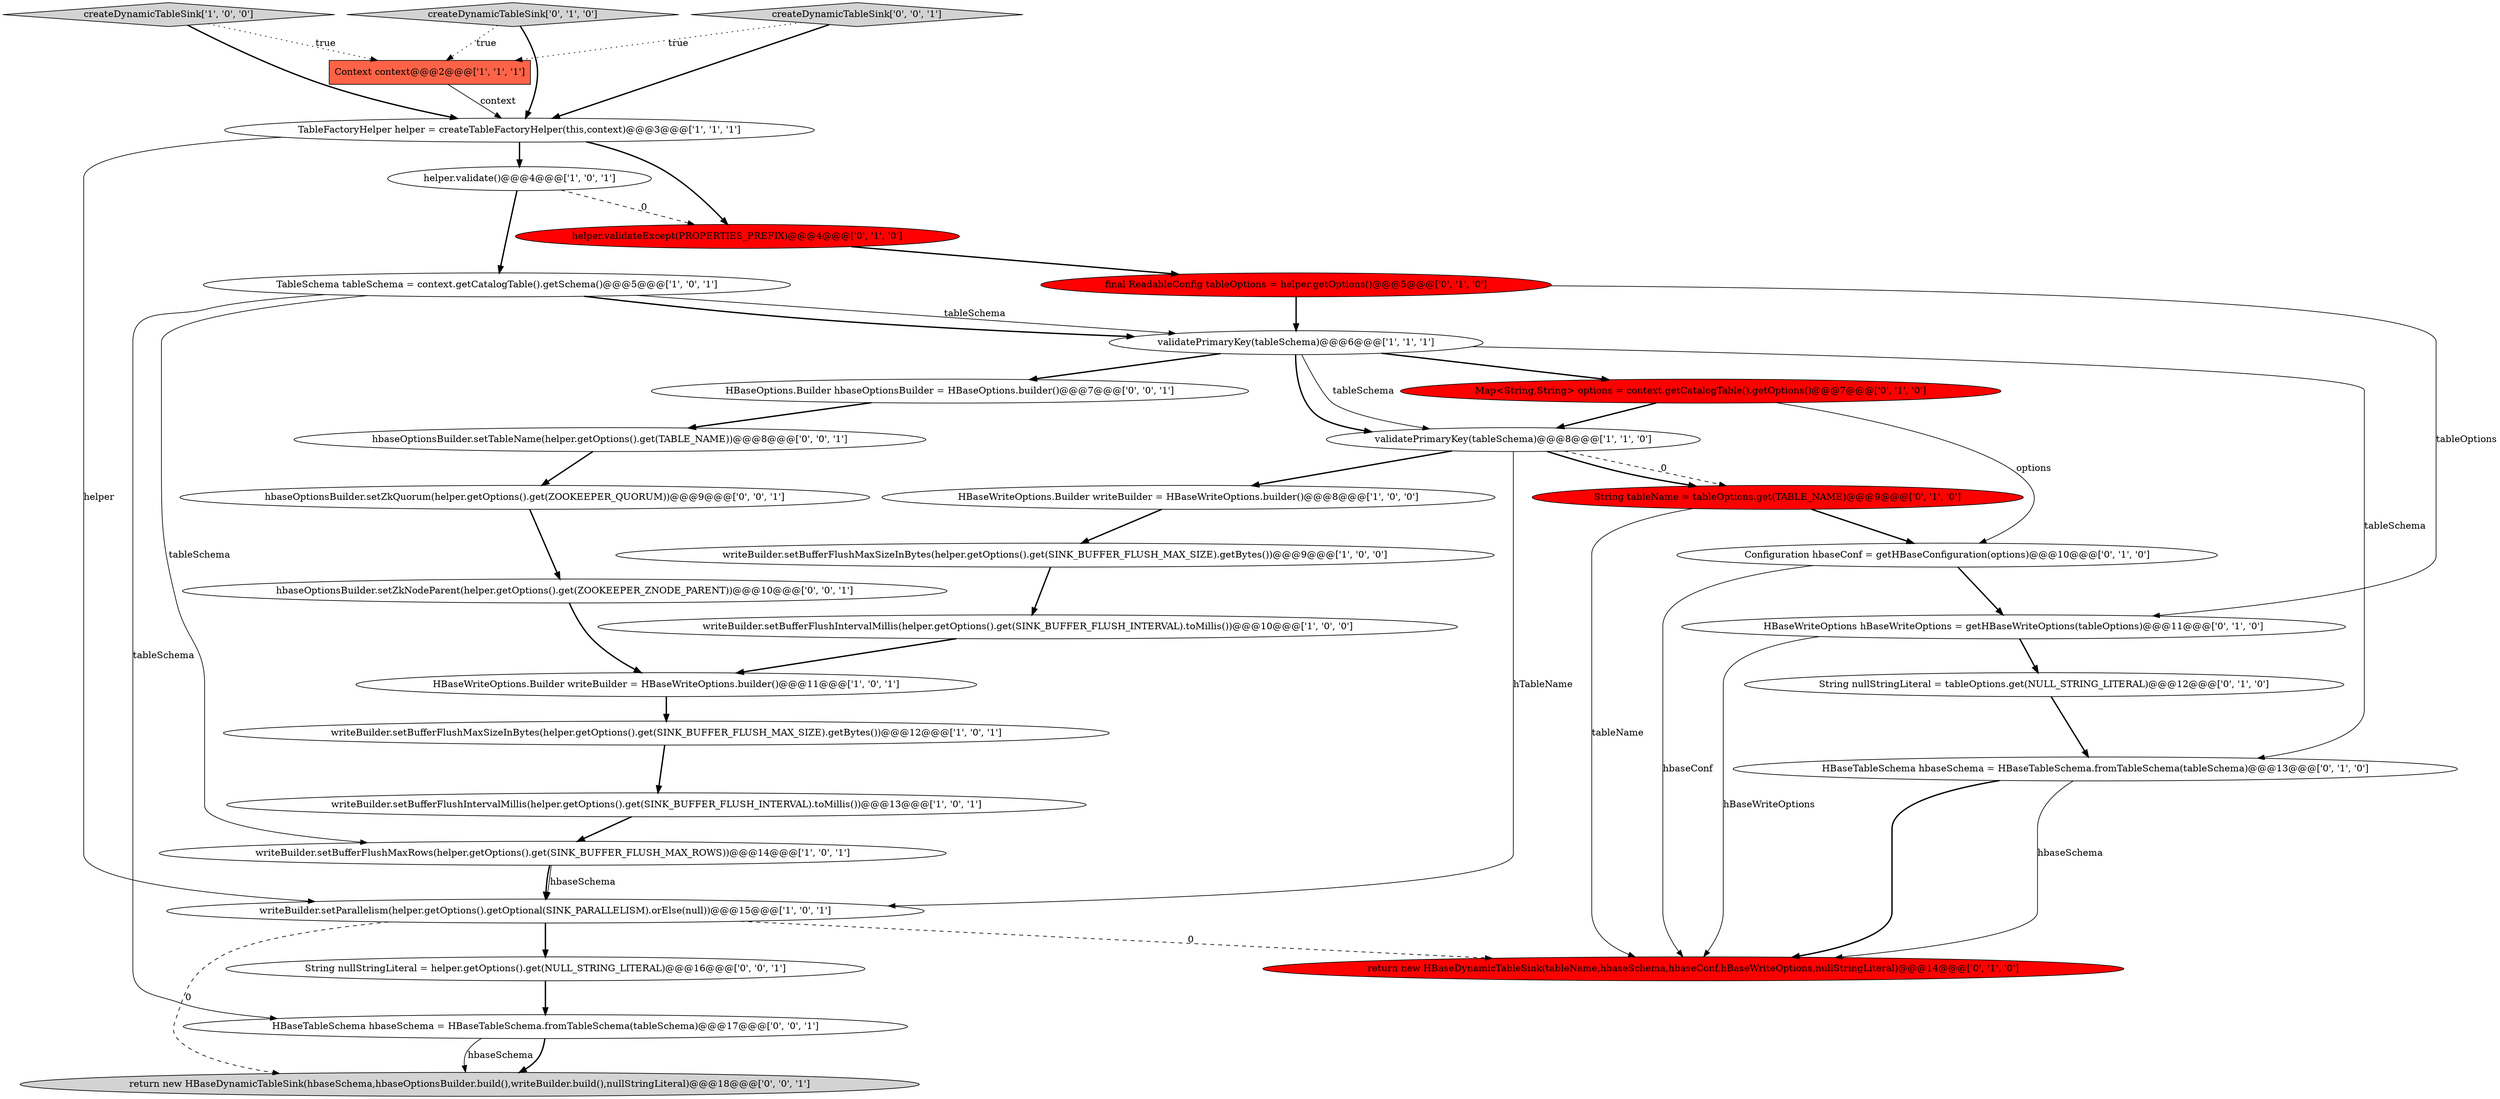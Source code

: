 digraph {
12 [style = filled, label = "TableFactoryHelper helper = createTableFactoryHelper(this,context)@@@3@@@['1', '1', '1']", fillcolor = white, shape = ellipse image = "AAA0AAABBB1BBB"];
14 [style = filled, label = "createDynamicTableSink['1', '0', '0']", fillcolor = lightgray, shape = diamond image = "AAA0AAABBB1BBB"];
29 [style = filled, label = "hbaseOptionsBuilder.setZkNodeParent(helper.getOptions().get(ZOOKEEPER_ZNODE_PARENT))@@@10@@@['0', '0', '1']", fillcolor = white, shape = ellipse image = "AAA0AAABBB3BBB"];
30 [style = filled, label = "hbaseOptionsBuilder.setTableName(helper.getOptions().get(TABLE_NAME))@@@8@@@['0', '0', '1']", fillcolor = white, shape = ellipse image = "AAA0AAABBB3BBB"];
32 [style = filled, label = "return new HBaseDynamicTableSink(hbaseSchema,hbaseOptionsBuilder.build(),writeBuilder.build(),nullStringLiteral)@@@18@@@['0', '0', '1']", fillcolor = lightgray, shape = ellipse image = "AAA0AAABBB3BBB"];
26 [style = filled, label = "createDynamicTableSink['0', '0', '1']", fillcolor = lightgray, shape = diamond image = "AAA0AAABBB3BBB"];
5 [style = filled, label = "HBaseWriteOptions.Builder writeBuilder = HBaseWriteOptions.builder()@@@8@@@['1', '0', '0']", fillcolor = white, shape = ellipse image = "AAA0AAABBB1BBB"];
9 [style = filled, label = "Context context@@@2@@@['1', '1', '1']", fillcolor = tomato, shape = box image = "AAA0AAABBB1BBB"];
19 [style = filled, label = "return new HBaseDynamicTableSink(tableName,hbaseSchema,hbaseConf,hBaseWriteOptions,nullStringLiteral)@@@14@@@['0', '1', '0']", fillcolor = red, shape = ellipse image = "AAA1AAABBB2BBB"];
1 [style = filled, label = "writeBuilder.setParallelism(helper.getOptions().getOptional(SINK_PARALLELISM).orElse(null))@@@15@@@['1', '0', '1']", fillcolor = white, shape = ellipse image = "AAA0AAABBB1BBB"];
31 [style = filled, label = "HBaseTableSchema hbaseSchema = HBaseTableSchema.fromTableSchema(tableSchema)@@@17@@@['0', '0', '1']", fillcolor = white, shape = ellipse image = "AAA0AAABBB3BBB"];
20 [style = filled, label = "helper.validateExcept(PROPERTIES_PREFIX)@@@4@@@['0', '1', '0']", fillcolor = red, shape = ellipse image = "AAA1AAABBB2BBB"];
18 [style = filled, label = "HBaseWriteOptions hBaseWriteOptions = getHBaseWriteOptions(tableOptions)@@@11@@@['0', '1', '0']", fillcolor = white, shape = ellipse image = "AAA0AAABBB2BBB"];
28 [style = filled, label = "HBaseOptions.Builder hbaseOptionsBuilder = HBaseOptions.builder()@@@7@@@['0', '0', '1']", fillcolor = white, shape = ellipse image = "AAA0AAABBB3BBB"];
4 [style = filled, label = "validatePrimaryKey(tableSchema)@@@6@@@['1', '1', '1']", fillcolor = white, shape = ellipse image = "AAA0AAABBB1BBB"];
27 [style = filled, label = "String nullStringLiteral = helper.getOptions().get(NULL_STRING_LITERAL)@@@16@@@['0', '0', '1']", fillcolor = white, shape = ellipse image = "AAA0AAABBB3BBB"];
2 [style = filled, label = "TableSchema tableSchema = context.getCatalogTable().getSchema()@@@5@@@['1', '0', '1']", fillcolor = white, shape = ellipse image = "AAA0AAABBB1BBB"];
3 [style = filled, label = "writeBuilder.setBufferFlushIntervalMillis(helper.getOptions().get(SINK_BUFFER_FLUSH_INTERVAL).toMillis())@@@13@@@['1', '0', '1']", fillcolor = white, shape = ellipse image = "AAA0AAABBB1BBB"];
17 [style = filled, label = "String tableName = tableOptions.get(TABLE_NAME)@@@9@@@['0', '1', '0']", fillcolor = red, shape = ellipse image = "AAA1AAABBB2BBB"];
0 [style = filled, label = "HBaseWriteOptions.Builder writeBuilder = HBaseWriteOptions.builder()@@@11@@@['1', '0', '1']", fillcolor = white, shape = ellipse image = "AAA0AAABBB1BBB"];
7 [style = filled, label = "writeBuilder.setBufferFlushMaxSizeInBytes(helper.getOptions().get(SINK_BUFFER_FLUSH_MAX_SIZE).getBytes())@@@12@@@['1', '0', '1']", fillcolor = white, shape = ellipse image = "AAA0AAABBB1BBB"];
23 [style = filled, label = "Map<String,String> options = context.getCatalogTable().getOptions()@@@7@@@['0', '1', '0']", fillcolor = red, shape = ellipse image = "AAA1AAABBB2BBB"];
16 [style = filled, label = "createDynamicTableSink['0', '1', '0']", fillcolor = lightgray, shape = diamond image = "AAA0AAABBB2BBB"];
21 [style = filled, label = "final ReadableConfig tableOptions = helper.getOptions()@@@5@@@['0', '1', '0']", fillcolor = red, shape = ellipse image = "AAA1AAABBB2BBB"];
8 [style = filled, label = "writeBuilder.setBufferFlushMaxRows(helper.getOptions().get(SINK_BUFFER_FLUSH_MAX_ROWS))@@@14@@@['1', '0', '1']", fillcolor = white, shape = ellipse image = "AAA0AAABBB1BBB"];
13 [style = filled, label = "validatePrimaryKey(tableSchema)@@@8@@@['1', '1', '0']", fillcolor = white, shape = ellipse image = "AAA0AAABBB1BBB"];
22 [style = filled, label = "String nullStringLiteral = tableOptions.get(NULL_STRING_LITERAL)@@@12@@@['0', '1', '0']", fillcolor = white, shape = ellipse image = "AAA0AAABBB2BBB"];
11 [style = filled, label = "writeBuilder.setBufferFlushMaxSizeInBytes(helper.getOptions().get(SINK_BUFFER_FLUSH_MAX_SIZE).getBytes())@@@9@@@['1', '0', '0']", fillcolor = white, shape = ellipse image = "AAA0AAABBB1BBB"];
25 [style = filled, label = "hbaseOptionsBuilder.setZkQuorum(helper.getOptions().get(ZOOKEEPER_QUORUM))@@@9@@@['0', '0', '1']", fillcolor = white, shape = ellipse image = "AAA0AAABBB3BBB"];
6 [style = filled, label = "helper.validate()@@@4@@@['1', '0', '1']", fillcolor = white, shape = ellipse image = "AAA0AAABBB1BBB"];
15 [style = filled, label = "Configuration hbaseConf = getHBaseConfiguration(options)@@@10@@@['0', '1', '0']", fillcolor = white, shape = ellipse image = "AAA0AAABBB2BBB"];
10 [style = filled, label = "writeBuilder.setBufferFlushIntervalMillis(helper.getOptions().get(SINK_BUFFER_FLUSH_INTERVAL).toMillis())@@@10@@@['1', '0', '0']", fillcolor = white, shape = ellipse image = "AAA0AAABBB1BBB"];
24 [style = filled, label = "HBaseTableSchema hbaseSchema = HBaseTableSchema.fromTableSchema(tableSchema)@@@13@@@['0', '1', '0']", fillcolor = white, shape = ellipse image = "AAA0AAABBB2BBB"];
23->15 [style = solid, label="options"];
18->19 [style = solid, label="hBaseWriteOptions"];
16->9 [style = dotted, label="true"];
24->19 [style = bold, label=""];
2->31 [style = solid, label="tableSchema"];
28->30 [style = bold, label=""];
6->20 [style = dashed, label="0"];
2->8 [style = solid, label="tableSchema"];
31->32 [style = bold, label=""];
4->13 [style = bold, label=""];
1->19 [style = dashed, label="0"];
1->27 [style = bold, label=""];
8->1 [style = solid, label="hbaseSchema"];
29->0 [style = bold, label=""];
12->20 [style = bold, label=""];
12->1 [style = solid, label="helper"];
27->31 [style = bold, label=""];
30->25 [style = bold, label=""];
13->17 [style = dashed, label="0"];
25->29 [style = bold, label=""];
1->32 [style = dashed, label="0"];
17->19 [style = solid, label="tableName"];
26->9 [style = dotted, label="true"];
12->6 [style = bold, label=""];
2->4 [style = bold, label=""];
15->18 [style = bold, label=""];
2->4 [style = solid, label="tableSchema"];
31->32 [style = solid, label="hbaseSchema"];
7->3 [style = bold, label=""];
4->28 [style = bold, label=""];
0->7 [style = bold, label=""];
6->2 [style = bold, label=""];
20->21 [style = bold, label=""];
8->1 [style = bold, label=""];
13->17 [style = bold, label=""];
26->12 [style = bold, label=""];
18->22 [style = bold, label=""];
9->12 [style = solid, label="context"];
23->13 [style = bold, label=""];
11->10 [style = bold, label=""];
3->8 [style = bold, label=""];
14->12 [style = bold, label=""];
21->18 [style = solid, label="tableOptions"];
10->0 [style = bold, label=""];
17->15 [style = bold, label=""];
13->5 [style = bold, label=""];
4->24 [style = solid, label="tableSchema"];
5->11 [style = bold, label=""];
24->19 [style = solid, label="hbaseSchema"];
14->9 [style = dotted, label="true"];
22->24 [style = bold, label=""];
13->1 [style = solid, label="hTableName"];
4->13 [style = solid, label="tableSchema"];
16->12 [style = bold, label=""];
4->23 [style = bold, label=""];
15->19 [style = solid, label="hbaseConf"];
21->4 [style = bold, label=""];
}
